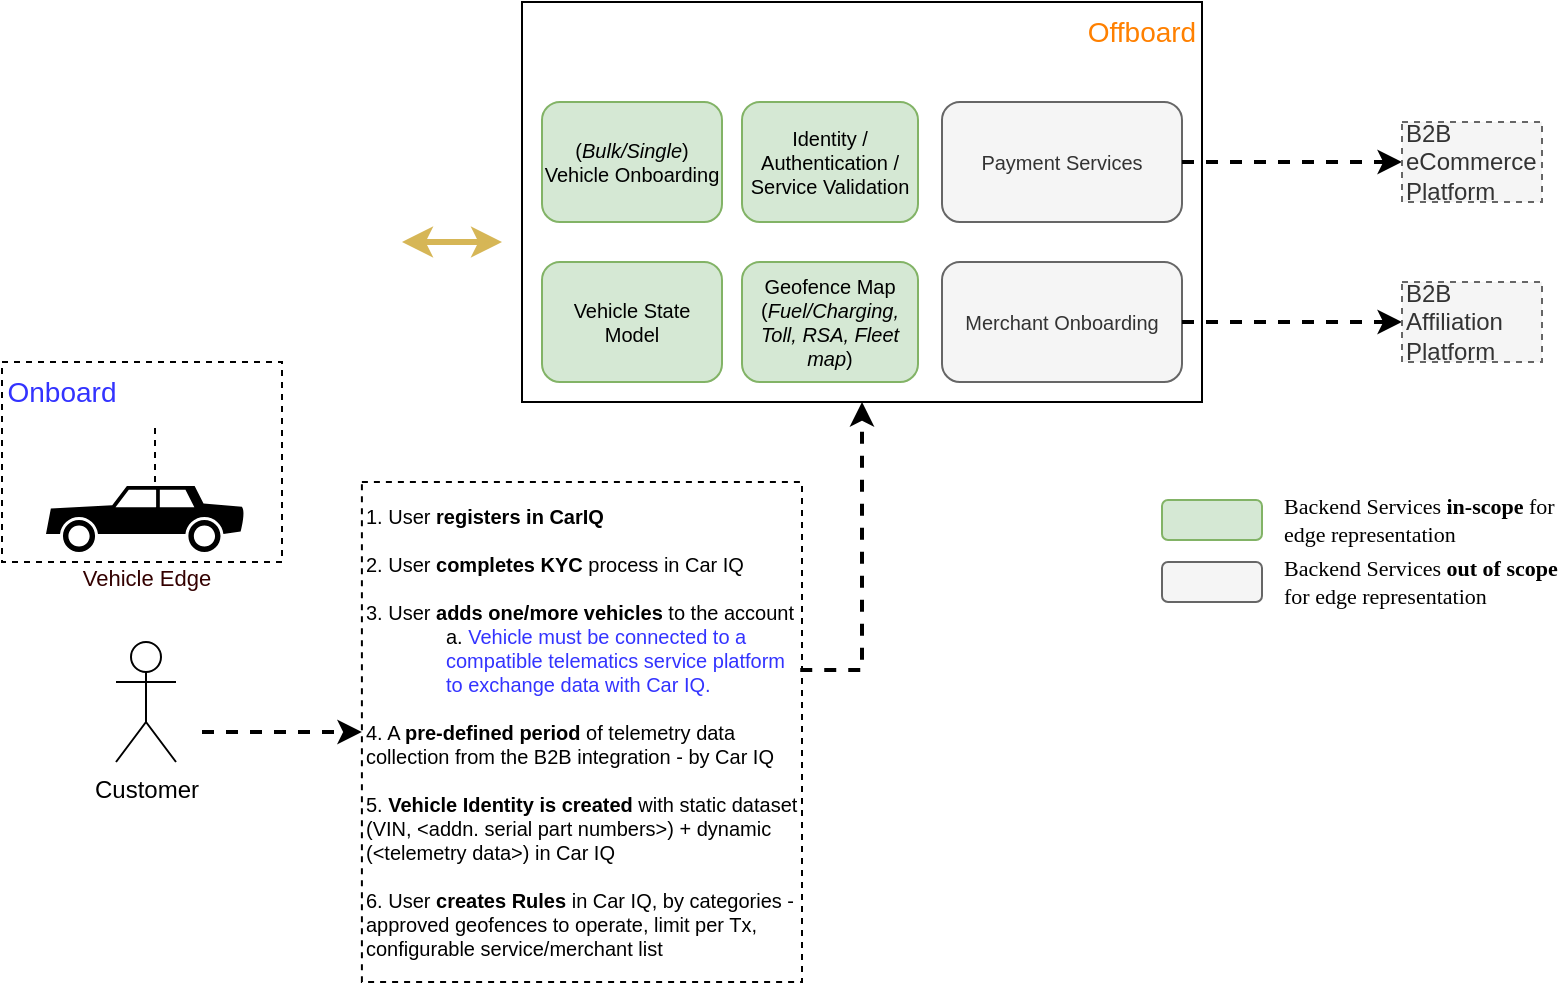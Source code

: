 <mxfile version="15.9.4" type="github" pages="2">
  <diagram id="xZUEEhlqR2YgX-Inar-z" name="Page-1">
    <mxGraphModel dx="1038" dy="556" grid="1" gridSize="10" guides="1" tooltips="1" connect="1" arrows="1" fold="1" page="1" pageScale="1" pageWidth="850" pageHeight="1100" math="0" shadow="0">
      <root>
        <mxCell id="0" />
        <mxCell id="1" parent="0" />
        <mxCell id="6IcUsDizwOfbhfRclnIK-10" value="" style="rounded=0;whiteSpace=wrap;html=1;fontSize=11;fontColor=#3333FF;dashed=1;" vertex="1" parent="1">
          <mxGeometry x="60" y="260" width="140" height="100" as="geometry" />
        </mxCell>
        <mxCell id="-1aNArAHK49JRfU5nT5b-3" value="" style="shape=image;html=1;verticalAlign=top;verticalLabelPosition=bottom;labelBackgroundColor=#ffffff;imageAspect=0;aspect=fixed;image=https://cdn4.iconfinder.com/data/icons/music-ui-solid-24px/24/radio_signal_antenna_broadcast-2-128.png" parent="1" vertex="1">
          <mxGeometry x="117" y="260" width="40" height="40" as="geometry" />
        </mxCell>
        <mxCell id="-1aNArAHK49JRfU5nT5b-7" value="" style="endArrow=none;dashed=1;html=1;rounded=0;" parent="1" edge="1">
          <mxGeometry width="50" height="50" relative="1" as="geometry">
            <mxPoint x="136.5" y="320" as="sourcePoint" />
            <mxPoint x="136.5" y="290" as="targetPoint" />
          </mxGeometry>
        </mxCell>
        <mxCell id="-1aNArAHK49JRfU5nT5b-8" value="Customer" style="shape=umlActor;verticalLabelPosition=bottom;verticalAlign=top;html=1;outlineConnect=0;" parent="1" vertex="1">
          <mxGeometry x="117" y="400" width="30" height="60" as="geometry" />
        </mxCell>
        <mxCell id="-1aNArAHK49JRfU5nT5b-9" value="" style="shape=image;html=1;verticalAlign=top;verticalLabelPosition=bottom;labelBackgroundColor=#ffffff;imageAspect=0;aspect=fixed;image=https://cdn2.iconfinder.com/data/icons/mobile-smart-phone/64/mobile_cell_tower_connection_3g_4g_5g-128.png" parent="1" vertex="1">
          <mxGeometry x="190" y="170" width="70" height="70" as="geometry" />
        </mxCell>
        <mxCell id="-1aNArAHK49JRfU5nT5b-10" value="" style="shape=image;html=1;verticalAlign=top;verticalLabelPosition=bottom;labelBackgroundColor=#ffffff;imageAspect=0;aspect=fixed;image=https://cdn3.iconfinder.com/data/icons/tiny-weather-1/512/flash-128.png;rotation=-150;" parent="1" vertex="1">
          <mxGeometry x="150" y="222" width="68" height="68" as="geometry" />
        </mxCell>
        <mxCell id="-1aNArAHK49JRfU5nT5b-14" value="" style="rounded=0;whiteSpace=wrap;html=1;" parent="1" vertex="1">
          <mxGeometry x="320" y="80" width="340" height="200" as="geometry" />
        </mxCell>
        <mxCell id="-1aNArAHK49JRfU5nT5b-17" value="" style="shape=image;verticalLabelPosition=bottom;labelBackgroundColor=#ffffff;verticalAlign=top;aspect=fixed;imageAspect=0;image=https://www.gocariq.com/wp-content/uploads/2021/10/cropped-CarIQ-Logo-RGBR.png;" parent="1" vertex="1">
          <mxGeometry x="330" y="90" width="70" height="22.48" as="geometry" />
        </mxCell>
        <mxCell id="-1aNArAHK49JRfU5nT5b-19" value="" style="endArrow=classic;startArrow=classic;html=1;rounded=0;fontSize=10;fillColor=#fff2cc;strokeColor=#d6b656;strokeWidth=3;" parent="1" edge="1">
          <mxGeometry width="50" height="50" relative="1" as="geometry">
            <mxPoint x="260" y="200" as="sourcePoint" />
            <mxPoint x="310" y="200" as="targetPoint" />
          </mxGeometry>
        </mxCell>
        <mxCell id="-1aNArAHK49JRfU5nT5b-20" value="&lt;div&gt;Identity /&lt;/div&gt;&lt;div&gt;Authentication /&lt;/div&gt;&lt;div&gt;Service Validation&lt;/div&gt;" style="rounded=1;whiteSpace=wrap;html=1;fontSize=10;fillColor=#d5e8d4;strokeColor=#82b366;" parent="1" vertex="1">
          <mxGeometry x="430" y="130" width="88" height="60" as="geometry" />
        </mxCell>
        <mxCell id="-1aNArAHK49JRfU5nT5b-21" value="&lt;div&gt;Geofence Map (&lt;i&gt;Fuel/Charging, Toll, RSA, Fleet map&lt;/i&gt;)&lt;/div&gt;" style="rounded=1;whiteSpace=wrap;html=1;fontSize=10;fillColor=#d5e8d4;strokeColor=#82b366;" parent="1" vertex="1">
          <mxGeometry x="430" y="210" width="88" height="60" as="geometry" />
        </mxCell>
        <mxCell id="-1aNArAHK49JRfU5nT5b-22" value="&lt;div&gt;Payment Services&lt;/div&gt;" style="rounded=1;whiteSpace=wrap;html=1;fontSize=10;fillColor=#f5f5f5;strokeColor=#666666;fontColor=#333333;" parent="1" vertex="1">
          <mxGeometry x="530" y="130" width="120" height="60" as="geometry" />
        </mxCell>
        <mxCell id="-1aNArAHK49JRfU5nT5b-23" value="&lt;div&gt;Merchant Onboarding&lt;/div&gt;" style="rounded=1;whiteSpace=wrap;html=1;fontSize=10;fillColor=#f5f5f5;strokeColor=#666666;fontColor=#333333;" parent="1" vertex="1">
          <mxGeometry x="530" y="210" width="120" height="60" as="geometry" />
        </mxCell>
        <mxCell id="-1aNArAHK49JRfU5nT5b-24" value="&lt;div&gt;(&lt;i&gt;Bulk/Single&lt;/i&gt;) Vehicle Onboarding&lt;/div&gt;" style="rounded=1;whiteSpace=wrap;html=1;fontSize=10;fillColor=#d5e8d4;strokeColor=#82b366;" parent="1" vertex="1">
          <mxGeometry x="330" y="130" width="90" height="60" as="geometry" />
        </mxCell>
        <mxCell id="-1aNArAHK49JRfU5nT5b-28" value="1. User &lt;b&gt;registers in CarIQ&lt;/b&gt;&lt;br&gt;&lt;br&gt;2. User &lt;b&gt;completes KYC &lt;/b&gt;process in Car IQ&lt;br&gt;&lt;br&gt;3. User &lt;b&gt;adds one/more vehicles&lt;/b&gt; to the account&lt;br&gt;&lt;blockquote style=&quot;margin: 0 0 0 40px ; border: none ; padding: 0px&quot;&gt;a. &lt;font color=&quot;#3333ff&quot;&gt;Vehicle must be connected to a compatible telematics service platform to exchange data with Car IQ.&lt;/font&gt;&lt;/blockquote&gt;&lt;br&gt;4. A &lt;b&gt;pre-defined period&lt;/b&gt; of telemetry data collection from the B2B integration - by Car IQ&lt;br&gt;&lt;br&gt;5. &lt;b&gt;Vehicle Identity is created&lt;/b&gt; with static dataset (VIN, &amp;lt;addn. serial part numbers&amp;gt;) + dynamic (&amp;lt;telemetry data&amp;gt;) in Car IQ&lt;br&gt;&lt;br&gt;6. User &lt;b&gt;creates Rules&lt;/b&gt; in Car IQ, by categories - approved geofences to operate, limit per Tx, configurable service/merchant list" style="text;html=1;strokeColor=default;fillColor=none;align=left;verticalAlign=middle;whiteSpace=wrap;rounded=0;fontSize=10;dashed=1;" parent="1" vertex="1">
          <mxGeometry x="239.95" y="320" width="220.05" height="250" as="geometry" />
        </mxCell>
        <mxCell id="-1aNArAHK49JRfU5nT5b-29" value="" style="edgeStyle=segmentEdgeStyle;endArrow=classic;html=1;rounded=0;fontSize=10;strokeWidth=2;entryX=0.5;entryY=1;entryDx=0;entryDy=0;exitX=0.996;exitY=0.376;exitDx=0;exitDy=0;exitPerimeter=0;dashed=1;" parent="1" source="-1aNArAHK49JRfU5nT5b-28" target="-1aNArAHK49JRfU5nT5b-14" edge="1">
          <mxGeometry width="50" height="50" relative="1" as="geometry">
            <mxPoint x="460" y="400" as="sourcePoint" />
            <mxPoint x="510" y="350" as="targetPoint" />
          </mxGeometry>
        </mxCell>
        <mxCell id="-1aNArAHK49JRfU5nT5b-31" value="" style="endArrow=classic;html=1;rounded=0;fontSize=10;fontColor=#FFB366;strokeWidth=2;entryX=0;entryY=0.5;entryDx=0;entryDy=0;dashed=1;" parent="1" target="-1aNArAHK49JRfU5nT5b-28" edge="1">
          <mxGeometry width="50" height="50" relative="1" as="geometry">
            <mxPoint x="160" y="445" as="sourcePoint" />
            <mxPoint x="210" y="410" as="targetPoint" />
          </mxGeometry>
        </mxCell>
        <mxCell id="-1aNArAHK49JRfU5nT5b-33" value="&lt;div&gt;Vehicle State Model&lt;/div&gt;" style="rounded=1;whiteSpace=wrap;html=1;fontSize=10;fillColor=#d5e8d4;strokeColor=#82b366;" parent="1" vertex="1">
          <mxGeometry x="330" y="210" width="90" height="60" as="geometry" />
        </mxCell>
        <mxCell id="-1aNArAHK49JRfU5nT5b-34" value="" style="edgeStyle=segmentEdgeStyle;endArrow=classic;html=1;rounded=0;dashed=1;fontSize=12;fontColor=#6666FF;strokeWidth=2;exitX=1;exitY=0.5;exitDx=0;exitDy=0;" parent="1" source="-1aNArAHK49JRfU5nT5b-22" edge="1">
          <mxGeometry width="50" height="50" relative="1" as="geometry">
            <mxPoint x="690" y="180" as="sourcePoint" />
            <mxPoint x="760" y="160" as="targetPoint" />
          </mxGeometry>
        </mxCell>
        <mxCell id="-1aNArAHK49JRfU5nT5b-35" value="" style="edgeStyle=segmentEdgeStyle;endArrow=classic;html=1;rounded=0;dashed=1;fontSize=12;fontColor=#6666FF;strokeWidth=2;exitX=1;exitY=0.5;exitDx=0;exitDy=0;" parent="1" edge="1">
          <mxGeometry width="50" height="50" relative="1" as="geometry">
            <mxPoint x="650" y="240" as="sourcePoint" />
            <mxPoint x="760" y="240" as="targetPoint" />
          </mxGeometry>
        </mxCell>
        <mxCell id="-1aNArAHK49JRfU5nT5b-36" value="B2B eCommerce Platform" style="rounded=0;whiteSpace=wrap;html=1;dashed=1;fontSize=12;strokeColor=#666666;align=left;fillColor=#f5f5f5;fontColor=#333333;" parent="1" vertex="1">
          <mxGeometry x="760" y="140" width="70" height="40" as="geometry" />
        </mxCell>
        <mxCell id="-1aNArAHK49JRfU5nT5b-38" value="B2B Affiliation Platform" style="rounded=0;whiteSpace=wrap;html=1;dashed=1;fontSize=12;strokeColor=#666666;align=left;fillColor=#f5f5f5;fontColor=#333333;" parent="1" vertex="1">
          <mxGeometry x="760" y="220" width="70" height="40" as="geometry" />
        </mxCell>
        <mxCell id="6IcUsDizwOfbhfRclnIK-2" value="" style="rounded=1;whiteSpace=wrap;html=1;fillColor=#d5e8d4;strokeColor=#82b366;" vertex="1" parent="1">
          <mxGeometry x="640" y="329" width="50" height="20" as="geometry" />
        </mxCell>
        <mxCell id="6IcUsDizwOfbhfRclnIK-3" value="" style="rounded=1;whiteSpace=wrap;html=1;fillColor=#f5f5f5;strokeColor=#666666;fontColor=#333333;" vertex="1" parent="1">
          <mxGeometry x="640" y="360" width="50" height="20" as="geometry" />
        </mxCell>
        <mxCell id="6IcUsDizwOfbhfRclnIK-4" value="&lt;p style=&quot;margin-top: 0pt ; margin-bottom: 0pt ; margin-left: 0in ; text-align: left ; direction: ltr ; unicode-bidi: embed ; word-break: normal ; font-size: 11px&quot;&gt;&lt;span style=&quot;font-size: 11px ; font-family: &amp;#34;calibri&amp;#34;&quot;&gt;Backend Services &lt;b&gt;in-scope&lt;/b&gt; for edge&amp;nbsp;representation&lt;/span&gt;&lt;/p&gt;" style="text;html=1;strokeColor=none;fillColor=none;align=center;verticalAlign=middle;whiteSpace=wrap;rounded=0;fontSize=11;" vertex="1" parent="1">
          <mxGeometry x="700" y="324" width="140" height="30" as="geometry" />
        </mxCell>
        <mxCell id="6IcUsDizwOfbhfRclnIK-5" value="&lt;p style=&quot;margin-top: 0pt ; margin-bottom: 0pt ; margin-left: 0in ; text-align: left ; direction: ltr ; unicode-bidi: embed ; word-break: normal ; font-size: 11px&quot;&gt;&lt;span style=&quot;font-size: 11px ; font-family: &amp;#34;calibri&amp;#34;&quot;&gt;Backend Services &lt;b&gt;out of scope&lt;/b&gt; for edge&amp;nbsp;representation&lt;/span&gt;&lt;/p&gt;" style="text;html=1;strokeColor=none;fillColor=none;align=center;verticalAlign=middle;whiteSpace=wrap;rounded=0;fontSize=11;" vertex="1" parent="1">
          <mxGeometry x="700" y="355" width="140" height="30" as="geometry" />
        </mxCell>
        <mxCell id="6IcUsDizwOfbhfRclnIK-8" value="&lt;font color=&quot;#330000&quot;&gt;Vehicle Edge&lt;/font&gt;" style="shape=mxgraph.signs.transportation.car_2;html=1;pointerEvents=1;fillColor=#000000;strokeColor=none;verticalLabelPosition=bottom;verticalAlign=top;align=center;fontSize=11;fontColor=#3333FF;" vertex="1" parent="1">
          <mxGeometry x="82" y="322" width="100" height="33" as="geometry" />
        </mxCell>
        <mxCell id="6IcUsDizwOfbhfRclnIK-12" value="Onboard" style="text;html=1;strokeColor=none;fillColor=none;align=center;verticalAlign=middle;whiteSpace=wrap;rounded=0;dashed=1;fontSize=14;fontColor=#3333FF;" vertex="1" parent="1">
          <mxGeometry x="60" y="260" width="60" height="30" as="geometry" />
        </mxCell>
        <mxCell id="6IcUsDizwOfbhfRclnIK-13" value="Offboard" style="text;html=1;strokeColor=none;fillColor=none;align=center;verticalAlign=middle;whiteSpace=wrap;rounded=0;dashed=1;fontSize=14;fontColor=#FF8000;" vertex="1" parent="1">
          <mxGeometry x="600" y="80" width="60" height="30" as="geometry" />
        </mxCell>
      </root>
    </mxGraphModel>
  </diagram>
  <diagram id="0lFeeg3h9F9cTpA0pDjn" name="Page-2">
    <mxGraphModel dx="1038" dy="556" grid="1" gridSize="10" guides="1" tooltips="1" connect="1" arrows="1" fold="1" page="1" pageScale="1" pageWidth="827" pageHeight="1169" math="0" shadow="0">
      <root>
        <mxCell id="OppfQNcWZWz8VkuyHKna-0" />
        <mxCell id="OppfQNcWZWz8VkuyHKna-1" parent="OppfQNcWZWz8VkuyHKna-0" />
        <mxCell id="WUQAmtTYIuR2_UULqb4M-33" value="" style="rounded=0;whiteSpace=wrap;html=1;glass=0;dashed=1;fontSize=14;fillColor=#d5e8d4;strokeColor=#82b366;" vertex="1" parent="OppfQNcWZWz8VkuyHKna-1">
          <mxGeometry x="121" y="90" width="241" height="120" as="geometry" />
        </mxCell>
        <mxCell id="WUQAmtTYIuR2_UULqb4M-0" value="Actuators" style="rounded=0;whiteSpace=wrap;html=1;dashed=1;fontSize=14;fontColor=#FFFFFF;fillColor=#660066;" vertex="1" parent="OppfQNcWZWz8VkuyHKna-1">
          <mxGeometry x="160" y="348" width="120" height="40" as="geometry" />
        </mxCell>
        <mxCell id="WUQAmtTYIuR2_UULqb4M-1" value="Sensors" style="rounded=0;whiteSpace=wrap;html=1;dashed=1;fontSize=14;fillColor=#660066;strokeColor=#9673a6;fontColor=#FFFFFF;" vertex="1" parent="OppfQNcWZWz8VkuyHKna-1">
          <mxGeometry x="521" y="348" width="120" height="40" as="geometry" />
        </mxCell>
        <mxCell id="WUQAmtTYIuR2_UULqb4M-2" value="Vehicle Network&amp;nbsp;" style="rounded=0;whiteSpace=wrap;html=1;dashed=1;fontSize=14;fontColor=#ffffff;fillColor=#330066;strokeColor=#432D57;" vertex="1" parent="OppfQNcWZWz8VkuyHKna-1">
          <mxGeometry x="110" y="288" width="560" height="60" as="geometry" />
        </mxCell>
        <mxCell id="WUQAmtTYIuR2_UULqb4M-3" value="Sub-system (Host ECU)" style="rounded=1;whiteSpace=wrap;html=1;dashed=1;fontSize=14;fontColor=#ffffff;fillColor=#330099;strokeColor=#314354;" vertex="1" parent="OppfQNcWZWz8VkuyHKna-1">
          <mxGeometry x="120" y="250" width="360" height="38" as="geometry" />
        </mxCell>
        <mxCell id="WUQAmtTYIuR2_UULqb4M-6" value="&lt;font style=&quot;font-size: 12px&quot;&gt;RTOS/OS&lt;/font&gt;" style="rounded=1;whiteSpace=wrap;html=1;dashed=1;fontSize=14;fontColor=#ffffff;fillColor=#3300CC;strokeColor=#3A5431;" vertex="1" parent="OppfQNcWZWz8VkuyHKna-1">
          <mxGeometry x="119" y="211" width="360" height="38" as="geometry" />
        </mxCell>
        <mxCell id="WUQAmtTYIuR2_UULqb4M-14" value="Connectivity &#xa;Module (TCU etc.)" style="shape=module;align=left;spacingLeft=20;align=center;verticalAlign=middle;dashed=1;fontSize=14;fontColor=#ffffff;fillColor=#330099;strokeColor=#314354;" vertex="1" parent="OppfQNcWZWz8VkuyHKna-1">
          <mxGeometry x="521" y="210" width="140" height="78" as="geometry" />
        </mxCell>
        <mxCell id="WUQAmtTYIuR2_UULqb4M-15" value="" style="shape=image;html=1;verticalAlign=top;verticalLabelPosition=bottom;labelBackgroundColor=#ffffff;imageAspect=0;aspect=fixed;image=https://cdn4.iconfinder.com/data/icons/vecico-connectivity/288/wifi_Symbol-128.png;dashed=1;fontSize=14;fontColor=#330000;fillColor=#9999FF;" vertex="1" parent="OppfQNcWZWz8VkuyHKna-1">
          <mxGeometry x="631" y="180" width="30" height="30" as="geometry" />
        </mxCell>
        <mxCell id="WUQAmtTYIuR2_UULqb4M-16" value="" style="shape=image;html=1;verticalAlign=top;verticalLabelPosition=bottom;labelBackgroundColor=#ffffff;imageAspect=0;aspect=fixed;image=https://cdn4.iconfinder.com/data/icons/vecico-connectivity/288/bluetoothBG-128.png;dashed=1;fontSize=14;fontColor=#330000;fillColor=#9999FF;" vertex="1" parent="OppfQNcWZWz8VkuyHKna-1">
          <mxGeometry x="591" y="174" width="36" height="36" as="geometry" />
        </mxCell>
        <mxCell id="WUQAmtTYIuR2_UULqb4M-17" value="" style="shape=image;html=1;verticalAlign=top;verticalLabelPosition=bottom;labelBackgroundColor=#ffffff;imageAspect=0;aspect=fixed;image=https://cdn4.iconfinder.com/data/icons/vecico-connectivity/288/wifi_Logo-128.png;dashed=1;fontSize=14;fontColor=#330000;fillColor=#9999FF;" vertex="1" parent="OppfQNcWZWz8VkuyHKna-1">
          <mxGeometry x="541" y="174" width="42" height="42" as="geometry" />
        </mxCell>
        <mxCell id="WUQAmtTYIuR2_UULqb4M-32" value="&lt;font style=&quot;font-size: 12px&quot;&gt;ECU Core SW&lt;/font&gt;" style="rounded=1;whiteSpace=wrap;html=1;glass=0;dashed=1;fontSize=14;fontColor=#FFFFFF;fillColor=#3300FF;" vertex="1" parent="OppfQNcWZWz8VkuyHKna-1">
          <mxGeometry x="370" y="151" width="109" height="60" as="geometry" />
        </mxCell>
        <mxCell id="WUQAmtTYIuR2_UULqb4M-40" value="" style="shape=mxgraph.cisco.switches.layer_2_remote_switch;html=1;pointerEvents=1;dashed=0;fillColor=#006666;strokeColor=#ffffff;strokeWidth=2;verticalLabelPosition=bottom;verticalAlign=top;align=center;outlineConnect=0;glass=0;fontSize=14;fontColor=#FFFFFF;" vertex="1" parent="OppfQNcWZWz8VkuyHKna-1">
          <mxGeometry x="123" y="156" width="69" height="50" as="geometry" />
        </mxCell>
        <mxCell id="WUQAmtTYIuR2_UULqb4M-41" value="" style="shape=mxgraph.cisco.switches.layer_2_remote_switch;html=1;pointerEvents=1;dashed=0;fillColor=#006666;strokeColor=#ffffff;strokeWidth=2;verticalLabelPosition=bottom;verticalAlign=top;align=center;outlineConnect=0;glass=0;fontSize=14;fontColor=#FFFFFF;" vertex="1" parent="OppfQNcWZWz8VkuyHKna-1">
          <mxGeometry x="179" y="156" width="69" height="50" as="geometry" />
        </mxCell>
        <mxCell id="WUQAmtTYIuR2_UULqb4M-42" value="" style="shape=mxgraph.cisco.switches.layer_2_remote_switch;html=1;pointerEvents=1;dashed=0;fillColor=#006666;strokeColor=#ffffff;strokeWidth=2;verticalLabelPosition=bottom;verticalAlign=top;align=center;outlineConnect=0;glass=0;fontSize=14;fontColor=#FFFFFF;" vertex="1" parent="OppfQNcWZWz8VkuyHKna-1">
          <mxGeometry x="235" y="156" width="69" height="50" as="geometry" />
        </mxCell>
        <mxCell id="WUQAmtTYIuR2_UULqb4M-44" value="" style="sketch=0;points=[[0,0,0],[0.25,0,0],[0.5,0,0],[0.75,0,0],[1,0,0],[0,1,0],[0.25,1,0],[0.5,1,0],[0.75,1,0],[1,1,0],[0,0.25,0],[0,0.5,0],[0,0.75,0],[1,0.25,0],[1,0.5,0],[1,0.75,0]];points=[[0,0,0],[0.25,0,0],[0.5,0,0],[0.75,0,0],[1,0,0],[0,1,0],[0.25,1,0],[0.5,1,0],[0.75,1,0],[1,1,0],[0,0.25,0],[0,0.5,0],[0,0.75,0],[1,0.25,0],[1,0.5,0],[1,0.75,0]];outlineConnect=0;fontColor=#232F3E;gradientColor=#F34482;gradientDirection=north;fillColor=#006666;strokeColor=#ffffff;dashed=0;verticalLabelPosition=bottom;verticalAlign=top;align=center;html=1;fontSize=12;fontStyle=0;aspect=fixed;shape=mxgraph.aws4.resourceIcon;resIcon=mxgraph.aws4.app_config;glass=0;" vertex="1" parent="OppfQNcWZWz8VkuyHKna-1">
          <mxGeometry x="151" y="100" width="40" height="40" as="geometry" />
        </mxCell>
        <mxCell id="WUQAmtTYIuR2_UULqb4M-45" value="" style="sketch=0;points=[[0,0,0],[0.25,0,0],[0.5,0,0],[0.75,0,0],[1,0,0],[0,1,0],[0.25,1,0],[0.5,1,0],[0.75,1,0],[1,1,0],[0,0.25,0],[0,0.5,0],[0,0.75,0],[1,0.25,0],[1,0.5,0],[1,0.75,0]];points=[[0,0,0],[0.25,0,0],[0.5,0,0],[0.75,0,0],[1,0,0],[0,1,0],[0.25,1,0],[0.5,1,0],[0.75,1,0],[1,1,0],[0,0.25,0],[0,0.5,0],[0,0.75,0],[1,0.25,0],[1,0.5,0],[1,0.75,0]];outlineConnect=0;fontColor=#232F3E;gradientColor=#F34482;gradientDirection=north;fillColor=#006666;strokeColor=#ffffff;dashed=0;verticalLabelPosition=bottom;verticalAlign=top;align=center;html=1;fontSize=12;fontStyle=0;aspect=fixed;shape=mxgraph.aws4.resourceIcon;resIcon=mxgraph.aws4.app_config;glass=0;" vertex="1" parent="OppfQNcWZWz8VkuyHKna-1">
          <mxGeometry x="200" y="100" width="40" height="40" as="geometry" />
        </mxCell>
        <mxCell id="WUQAmtTYIuR2_UULqb4M-46" value="" style="sketch=0;points=[[0,0,0],[0.25,0,0],[0.5,0,0],[0.75,0,0],[1,0,0],[0,1,0],[0.25,1,0],[0.5,1,0],[0.75,1,0],[1,1,0],[0,0.25,0],[0,0.5,0],[0,0.75,0],[1,0.25,0],[1,0.5,0],[1,0.75,0]];points=[[0,0,0],[0.25,0,0],[0.5,0,0],[0.75,0,0],[1,0,0],[0,1,0],[0.25,1,0],[0.5,1,0],[0.75,1,0],[1,1,0],[0,0.25,0],[0,0.5,0],[0,0.75,0],[1,0.25,0],[1,0.5,0],[1,0.75,0]];outlineConnect=0;fontColor=#232F3E;gradientColor=#F34482;gradientDirection=north;fillColor=#006666;strokeColor=#ffffff;dashed=0;verticalLabelPosition=bottom;verticalAlign=top;align=center;html=1;fontSize=12;fontStyle=0;aspect=fixed;shape=mxgraph.aws4.resourceIcon;resIcon=mxgraph.aws4.app_config;glass=0;" vertex="1" parent="OppfQNcWZWz8VkuyHKna-1">
          <mxGeometry x="251" y="100" width="40" height="40" as="geometry" />
        </mxCell>
        <mxCell id="WUQAmtTYIuR2_UULqb4M-47" value="" style="sketch=0;points=[[0,0,0],[0.25,0,0],[0.5,0,0],[0.75,0,0],[1,0,0],[0,1,0],[0.25,1,0],[0.5,1,0],[0.75,1,0],[1,1,0],[0,0.25,0],[0,0.5,0],[0,0.75,0],[1,0.25,0],[1,0.5,0],[1,0.75,0]];points=[[0,0,0],[0.25,0,0],[0.5,0,0],[0.75,0,0],[1,0,0],[0,1,0],[0.25,1,0],[0.5,1,0],[0.75,1,0],[1,1,0],[0,0.25,0],[0,0.5,0],[0,0.75,0],[1,0.25,0],[1,0.5,0],[1,0.75,0]];outlineConnect=0;fontColor=#232F3E;gradientColor=#F34482;gradientDirection=north;fillColor=#006666;strokeColor=#ffffff;dashed=0;verticalLabelPosition=bottom;verticalAlign=top;align=center;html=1;fontSize=12;fontStyle=0;aspect=fixed;shape=mxgraph.aws4.resourceIcon;resIcon=mxgraph.aws4.app_config;glass=0;" vertex="1" parent="OppfQNcWZWz8VkuyHKna-1">
          <mxGeometry x="300" y="100" width="40" height="40" as="geometry" />
        </mxCell>
        <mxCell id="WUQAmtTYIuR2_UULqb4M-48" value="" style="shape=mxgraph.cisco.switches.layer_2_remote_switch;html=1;pointerEvents=1;dashed=0;fillColor=#006666;strokeColor=#ffffff;strokeWidth=2;verticalLabelPosition=bottom;verticalAlign=top;align=center;outlineConnect=0;glass=0;fontSize=14;fontColor=#FFFFFF;" vertex="1" parent="OppfQNcWZWz8VkuyHKna-1">
          <mxGeometry x="291" y="156" width="69" height="50" as="geometry" />
        </mxCell>
        <mxCell id="WUQAmtTYIuR2_UULqb4M-49" value="IVY Vehicle Services APIs" style="text;html=1;strokeColor=#666666;fillColor=#f5f5f5;align=center;verticalAlign=middle;whiteSpace=wrap;rounded=0;glass=0;dashed=1;fontSize=12;fontColor=#333333;fontStyle=1" vertex="1" parent="OppfQNcWZWz8VkuyHKna-1">
          <mxGeometry x="7" y="150" width="80" height="50" as="geometry" />
        </mxCell>
        <mxCell id="WUQAmtTYIuR2_UULqb4M-50" value="IVY Syn. Sensors" style="text;html=1;strokeColor=#666666;fillColor=#f5f5f5;align=center;verticalAlign=middle;whiteSpace=wrap;rounded=0;glass=0;dashed=1;fontSize=12;fontColor=#333333;fontStyle=1" vertex="1" parent="OppfQNcWZWz8VkuyHKna-1">
          <mxGeometry x="6" y="104" width="80" height="36" as="geometry" />
        </mxCell>
        <mxCell id="WUQAmtTYIuR2_UULqb4M-51" value="" style="endArrow=none;html=1;strokeWidth=2;rounded=0;fontSize=12;fontColor=#330000;" edge="1" parent="OppfQNcWZWz8VkuyHKna-1" source="WUQAmtTYIuR2_UULqb4M-50">
          <mxGeometry width="50" height="50" relative="1" as="geometry">
            <mxPoint x="110" y="172" as="sourcePoint" />
            <mxPoint x="150" y="122" as="targetPoint" />
          </mxGeometry>
        </mxCell>
        <mxCell id="WUQAmtTYIuR2_UULqb4M-52" value="" style="endArrow=none;html=1;strokeWidth=2;rounded=0;fontSize=12;fontColor=#330000;entryX=0;entryY=0.5;entryDx=0;entryDy=0;entryPerimeter=0;" edge="1" parent="OppfQNcWZWz8VkuyHKna-1" target="WUQAmtTYIuR2_UULqb4M-40">
          <mxGeometry width="50" height="50" relative="1" as="geometry">
            <mxPoint x="87" y="181" as="sourcePoint" />
            <mxPoint x="120" y="178" as="targetPoint" />
          </mxGeometry>
        </mxCell>
        <mxCell id="WUQAmtTYIuR2_UULqb4M-53" value="IVY Edge" style="text;html=1;strokeColor=#666666;fillColor=#f5f5f5;align=center;verticalAlign=middle;whiteSpace=wrap;rounded=0;glass=0;dashed=1;fontSize=12;fontColor=#333333;fontStyle=1" vertex="1" parent="OppfQNcWZWz8VkuyHKna-1">
          <mxGeometry x="210" y="60" width="60" height="30" as="geometry" />
        </mxCell>
      </root>
    </mxGraphModel>
  </diagram>
</mxfile>
